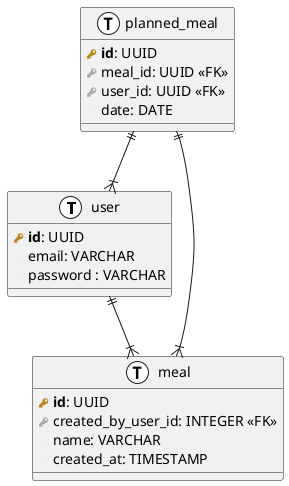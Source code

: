 @startuml
!define primary_key(x) <b><color:#b8861b><&key></color> x</b>
!define foreign_key(x) <color:#aaaaaa><&key></color> x
!define column(x) <color:#efefef><&media-record></color> x
!define table(x) entity x << (T, white) >>

table( user ) {
  primary_key( id ): UUID
  column( email ): VARCHAR
  column(password) : VARCHAR
}

table( meal ) {
  primary_key( id ): UUID
  foreign_key( created_by_user_id ): INTEGER <<FK>>
  column( name ): VARCHAR
  column( created_at ): TIMESTAMP
}

table( planned_meal ) {
    primary_key( id ): UUID
    foreign_key( meal_id ): UUID <<FK>>
    foreign_key( user_id ): UUID <<FK>>
    column(date): DATE
}

planned_meal ||--|{ meal
planned_meal ||--|{ user
user ||--|{ meal



@enduml